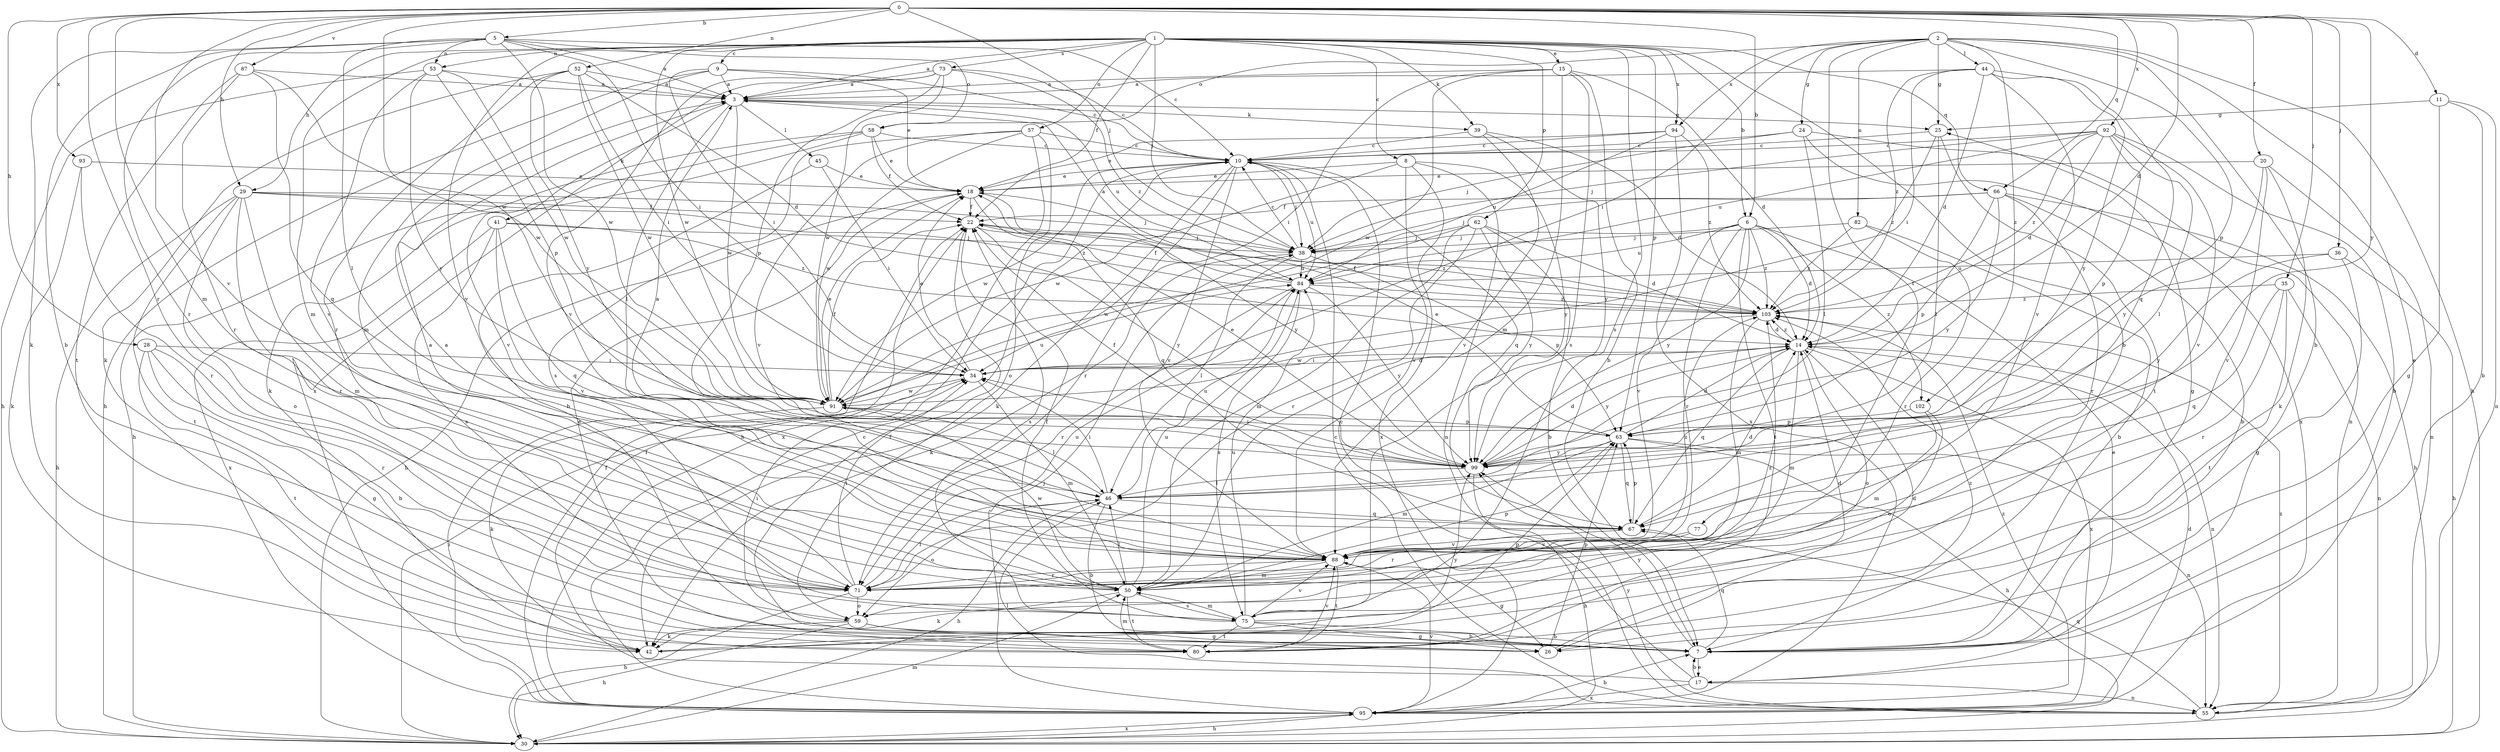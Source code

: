 strict digraph  {
0;
1;
2;
3;
5;
6;
7;
8;
9;
10;
11;
14;
15;
17;
18;
20;
22;
24;
25;
26;
28;
29;
30;
34;
35;
36;
38;
39;
41;
42;
44;
45;
46;
50;
52;
53;
55;
57;
58;
59;
62;
63;
66;
67;
71;
73;
75;
77;
80;
82;
84;
87;
88;
91;
92;
93;
94;
95;
99;
102;
103;
0 -> 5  [label=b];
0 -> 6  [label=b];
0 -> 11  [label=d];
0 -> 14  [label=d];
0 -> 20  [label=f];
0 -> 28  [label=h];
0 -> 29  [label=h];
0 -> 35  [label=j];
0 -> 36  [label=j];
0 -> 38  [label=j];
0 -> 50  [label=m];
0 -> 52  [label=n];
0 -> 66  [label=q];
0 -> 71  [label=r];
0 -> 87  [label=v];
0 -> 88  [label=v];
0 -> 91  [label=w];
0 -> 92  [label=x];
0 -> 93  [label=x];
0 -> 99  [label=y];
1 -> 3  [label=a];
1 -> 6  [label=b];
1 -> 7  [label=b];
1 -> 8  [label=c];
1 -> 9  [label=c];
1 -> 15  [label=e];
1 -> 22  [label=f];
1 -> 29  [label=h];
1 -> 38  [label=j];
1 -> 39  [label=k];
1 -> 50  [label=m];
1 -> 53  [label=n];
1 -> 57  [label=o];
1 -> 62  [label=p];
1 -> 63  [label=p];
1 -> 66  [label=q];
1 -> 73  [label=s];
1 -> 75  [label=s];
1 -> 88  [label=v];
1 -> 91  [label=w];
1 -> 94  [label=x];
2 -> 7  [label=b];
2 -> 17  [label=e];
2 -> 24  [label=g];
2 -> 25  [label=g];
2 -> 30  [label=h];
2 -> 34  [label=i];
2 -> 44  [label=l];
2 -> 58  [label=o];
2 -> 63  [label=p];
2 -> 77  [label=t];
2 -> 82  [label=u];
2 -> 94  [label=x];
2 -> 102  [label=z];
3 -> 25  [label=g];
3 -> 39  [label=k];
3 -> 41  [label=k];
3 -> 45  [label=l];
3 -> 46  [label=l];
3 -> 84  [label=u];
3 -> 91  [label=w];
5 -> 3  [label=a];
5 -> 7  [label=b];
5 -> 10  [label=c];
5 -> 34  [label=i];
5 -> 42  [label=k];
5 -> 46  [label=l];
5 -> 53  [label=n];
5 -> 58  [label=o];
5 -> 71  [label=r];
5 -> 91  [label=w];
6 -> 14  [label=d];
6 -> 17  [label=e];
6 -> 38  [label=j];
6 -> 71  [label=r];
6 -> 80  [label=t];
6 -> 84  [label=u];
6 -> 88  [label=v];
6 -> 99  [label=y];
6 -> 102  [label=z];
6 -> 103  [label=z];
7 -> 17  [label=e];
7 -> 25  [label=g];
7 -> 67  [label=q];
7 -> 99  [label=y];
8 -> 18  [label=e];
8 -> 55  [label=n];
8 -> 88  [label=v];
8 -> 91  [label=w];
8 -> 95  [label=x];
8 -> 99  [label=y];
9 -> 3  [label=a];
9 -> 10  [label=c];
9 -> 18  [label=e];
9 -> 30  [label=h];
9 -> 34  [label=i];
9 -> 50  [label=m];
10 -> 18  [label=e];
10 -> 38  [label=j];
10 -> 42  [label=k];
10 -> 67  [label=q];
10 -> 71  [label=r];
10 -> 84  [label=u];
10 -> 88  [label=v];
10 -> 91  [label=w];
10 -> 95  [label=x];
11 -> 7  [label=b];
11 -> 25  [label=g];
11 -> 26  [label=g];
11 -> 55  [label=n];
14 -> 34  [label=i];
14 -> 50  [label=m];
14 -> 55  [label=n];
14 -> 59  [label=o];
14 -> 67  [label=q];
14 -> 95  [label=x];
14 -> 99  [label=y];
14 -> 103  [label=z];
15 -> 3  [label=a];
15 -> 7  [label=b];
15 -> 14  [label=d];
15 -> 34  [label=i];
15 -> 50  [label=m];
15 -> 75  [label=s];
15 -> 91  [label=w];
17 -> 7  [label=b];
17 -> 10  [label=c];
17 -> 22  [label=f];
17 -> 55  [label=n];
17 -> 95  [label=x];
18 -> 22  [label=f];
18 -> 30  [label=h];
18 -> 67  [label=q];
18 -> 99  [label=y];
20 -> 18  [label=e];
20 -> 42  [label=k];
20 -> 55  [label=n];
20 -> 88  [label=v];
20 -> 99  [label=y];
22 -> 38  [label=j];
22 -> 75  [label=s];
22 -> 99  [label=y];
22 -> 103  [label=z];
24 -> 10  [label=c];
24 -> 38  [label=j];
24 -> 46  [label=l];
24 -> 55  [label=n];
24 -> 95  [label=x];
25 -> 10  [label=c];
25 -> 46  [label=l];
25 -> 80  [label=t];
25 -> 103  [label=z];
26 -> 14  [label=d];
26 -> 22  [label=f];
26 -> 63  [label=p];
26 -> 103  [label=z];
28 -> 7  [label=b];
28 -> 26  [label=g];
28 -> 34  [label=i];
28 -> 71  [label=r];
28 -> 80  [label=t];
29 -> 22  [label=f];
29 -> 30  [label=h];
29 -> 38  [label=j];
29 -> 50  [label=m];
29 -> 59  [label=o];
29 -> 71  [label=r];
29 -> 80  [label=t];
29 -> 103  [label=z];
30 -> 50  [label=m];
30 -> 95  [label=x];
34 -> 14  [label=d];
34 -> 18  [label=e];
34 -> 50  [label=m];
34 -> 91  [label=w];
35 -> 55  [label=n];
35 -> 67  [label=q];
35 -> 71  [label=r];
35 -> 80  [label=t];
35 -> 103  [label=z];
36 -> 26  [label=g];
36 -> 30  [label=h];
36 -> 84  [label=u];
36 -> 99  [label=y];
38 -> 10  [label=c];
38 -> 42  [label=k];
38 -> 46  [label=l];
38 -> 63  [label=p];
38 -> 84  [label=u];
39 -> 10  [label=c];
39 -> 14  [label=d];
39 -> 88  [label=v];
39 -> 99  [label=y];
41 -> 38  [label=j];
41 -> 67  [label=q];
41 -> 75  [label=s];
41 -> 88  [label=v];
41 -> 95  [label=x];
41 -> 103  [label=z];
42 -> 63  [label=p];
42 -> 99  [label=y];
44 -> 3  [label=a];
44 -> 14  [label=d];
44 -> 34  [label=i];
44 -> 67  [label=q];
44 -> 88  [label=v];
44 -> 99  [label=y];
44 -> 103  [label=z];
45 -> 7  [label=b];
45 -> 18  [label=e];
45 -> 34  [label=i];
46 -> 3  [label=a];
46 -> 7  [label=b];
46 -> 30  [label=h];
46 -> 34  [label=i];
46 -> 59  [label=o];
46 -> 67  [label=q];
46 -> 84  [label=u];
50 -> 3  [label=a];
50 -> 42  [label=k];
50 -> 46  [label=l];
50 -> 63  [label=p];
50 -> 75  [label=s];
50 -> 80  [label=t];
50 -> 84  [label=u];
50 -> 91  [label=w];
52 -> 3  [label=a];
52 -> 14  [label=d];
52 -> 34  [label=i];
52 -> 42  [label=k];
52 -> 71  [label=r];
52 -> 91  [label=w];
52 -> 99  [label=y];
53 -> 3  [label=a];
53 -> 30  [label=h];
53 -> 63  [label=p];
53 -> 88  [label=v];
53 -> 91  [label=w];
53 -> 99  [label=y];
55 -> 10  [label=c];
55 -> 46  [label=l];
55 -> 67  [label=q];
55 -> 99  [label=y];
55 -> 103  [label=z];
57 -> 10  [label=c];
57 -> 30  [label=h];
57 -> 59  [label=o];
57 -> 75  [label=s];
57 -> 88  [label=v];
57 -> 91  [label=w];
58 -> 10  [label=c];
58 -> 18  [label=e];
58 -> 22  [label=f];
58 -> 30  [label=h];
58 -> 42  [label=k];
58 -> 88  [label=v];
59 -> 7  [label=b];
59 -> 26  [label=g];
59 -> 30  [label=h];
59 -> 34  [label=i];
59 -> 42  [label=k];
62 -> 7  [label=b];
62 -> 14  [label=d];
62 -> 38  [label=j];
62 -> 50  [label=m];
62 -> 71  [label=r];
62 -> 91  [label=w];
62 -> 99  [label=y];
63 -> 14  [label=d];
63 -> 18  [label=e];
63 -> 30  [label=h];
63 -> 50  [label=m];
63 -> 55  [label=n];
63 -> 67  [label=q];
63 -> 99  [label=y];
66 -> 7  [label=b];
66 -> 22  [label=f];
66 -> 30  [label=h];
66 -> 38  [label=j];
66 -> 63  [label=p];
66 -> 71  [label=r];
66 -> 99  [label=y];
67 -> 14  [label=d];
67 -> 63  [label=p];
67 -> 88  [label=v];
71 -> 3  [label=a];
71 -> 30  [label=h];
71 -> 34  [label=i];
71 -> 46  [label=l];
71 -> 59  [label=o];
71 -> 84  [label=u];
73 -> 3  [label=a];
73 -> 10  [label=c];
73 -> 63  [label=p];
73 -> 88  [label=v];
73 -> 91  [label=w];
73 -> 95  [label=x];
73 -> 103  [label=z];
75 -> 7  [label=b];
75 -> 14  [label=d];
75 -> 22  [label=f];
75 -> 26  [label=g];
75 -> 50  [label=m];
75 -> 80  [label=t];
75 -> 84  [label=u];
75 -> 88  [label=v];
75 -> 103  [label=z];
77 -> 71  [label=r];
77 -> 88  [label=v];
80 -> 18  [label=e];
80 -> 50  [label=m];
80 -> 88  [label=v];
82 -> 7  [label=b];
82 -> 38  [label=j];
82 -> 71  [label=r];
82 -> 103  [label=z];
84 -> 3  [label=a];
84 -> 22  [label=f];
84 -> 71  [label=r];
84 -> 75  [label=s];
84 -> 99  [label=y];
84 -> 103  [label=z];
87 -> 3  [label=a];
87 -> 67  [label=q];
87 -> 71  [label=r];
87 -> 80  [label=t];
87 -> 91  [label=w];
88 -> 26  [label=g];
88 -> 50  [label=m];
88 -> 71  [label=r];
88 -> 80  [label=t];
88 -> 103  [label=z];
91 -> 18  [label=e];
91 -> 22  [label=f];
91 -> 42  [label=k];
91 -> 46  [label=l];
91 -> 63  [label=p];
91 -> 84  [label=u];
92 -> 7  [label=b];
92 -> 10  [label=c];
92 -> 14  [label=d];
92 -> 38  [label=j];
92 -> 46  [label=l];
92 -> 63  [label=p];
92 -> 84  [label=u];
92 -> 88  [label=v];
92 -> 103  [label=z];
93 -> 18  [label=e];
93 -> 42  [label=k];
93 -> 71  [label=r];
94 -> 10  [label=c];
94 -> 18  [label=e];
94 -> 84  [label=u];
94 -> 95  [label=x];
94 -> 103  [label=z];
95 -> 7  [label=b];
95 -> 10  [label=c];
95 -> 14  [label=d];
95 -> 22  [label=f];
95 -> 30  [label=h];
95 -> 34  [label=i];
95 -> 38  [label=j];
95 -> 88  [label=v];
95 -> 103  [label=z];
99 -> 14  [label=d];
99 -> 18  [label=e];
99 -> 22  [label=f];
99 -> 30  [label=h];
99 -> 34  [label=i];
99 -> 46  [label=l];
102 -> 50  [label=m];
102 -> 59  [label=o];
102 -> 63  [label=p];
103 -> 14  [label=d];
103 -> 22  [label=f];
103 -> 50  [label=m];
103 -> 91  [label=w];
}
